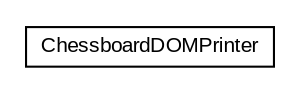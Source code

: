 #!/usr/local/bin/dot
#
# Class diagram 
# Generated by UMLGraph version R5_6 (http://www.umlgraph.org/)
#

digraph G {
	edge [fontname="arial",fontsize=10,labelfontname="arial",labelfontsize=10];
	node [fontname="arial",fontsize=10,shape=plaintext];
	nodesep=0.25;
	ranksep=0.5;
	// xml.jaxp.dom.ChessboardDOMPrinter
	c7434 [label=<<table title="xml.jaxp.dom.ChessboardDOMPrinter" border="0" cellborder="1" cellspacing="0" cellpadding="2" port="p" href="./ChessboardDOMPrinter.html">
		<tr><td><table border="0" cellspacing="0" cellpadding="1">
<tr><td align="center" balign="center"> ChessboardDOMPrinter </td></tr>
		</table></td></tr>
		</table>>, URL="./ChessboardDOMPrinter.html", fontname="arial", fontcolor="black", fontsize=10.0];
}

